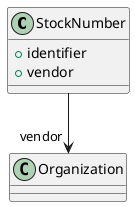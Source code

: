 @startuml
class StockNumber {
+identifier
+vendor

}
StockNumber -d-> "vendor" Organization

@enduml